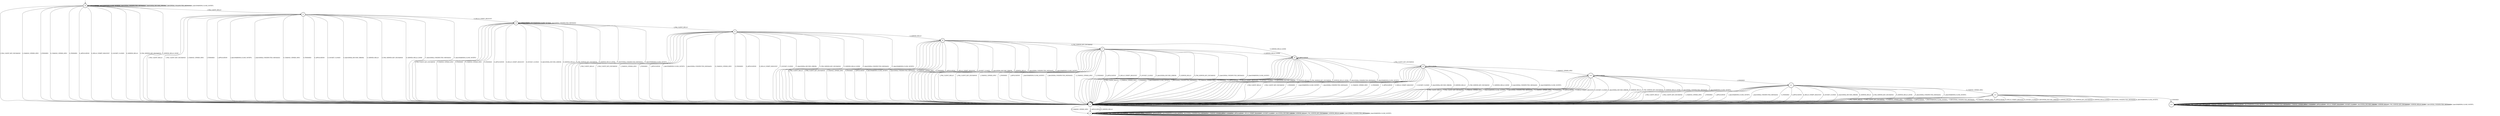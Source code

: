 digraph g {

	s0 [shape="doublecircle" label="s0"];
	s1 [shape="doublecircle" label="s1"];
	s2 [shape="doublecircle" label="s2"];
	s3 [shape="circle" label="s3"];
	s4 [shape="doublecircle" label="s4"];
	s5 [shape="doublecircle" label="s5"];
	s6 [shape="doublecircle" label="s6"];
	s7 [shape="doublecircle" label="s7"];
	s8 [shape="doublecircle" label="s8"];
	s9 [shape="doublecircle" label="s9"];
	s10 [shape="doublecircle" label="s10"];
	s11 [shape="doublecircle" label="s11"];
	s12 [shape="doublecircle" label="s12"];
	s13 [shape="doublecircle" label="s13"];
	s0 -> s1 [label="I_PSK_CLIENT_HELLO"];
	s0 -> s2 [label="I_PSK_CLIENT_KEY_EXCHANGE"];
	s0 -> s2 [label="I_CHANGE_CIPHER_SPEC"];
	s0 -> s2 [label="I_FINISHED"];
	s0 -> s0 [label="I_APPLICATION"];
	s0 -> s0 [label="I_Alert(WARNING,CLOSE_NOTIFY)"];
	s0 -> s0 [label="I_Alert(FATAL,UNEXPECTED_MESSAGE)"];
	s0 -> s2 [label="O_CHANGE_CIPHER_SPEC"];
	s0 -> s2 [label="O_FINISHED"];
	s0 -> s2 [label="O_APPLICATION"];
	s0 -> s2 [label="O_HELLO_VERIFY_REQUEST"];
	s0 -> s2 [label="O_SOCKET_CLOSED"];
	s0 -> s0 [label="O_Alert(FATAL,DECODE_ERROR)"];
	s0 -> s2 [label="O_SERVER_HELLO"];
	s0 -> s2 [label="O_PSK_SERVER_KEY_EXCHANGE"];
	s0 -> s2 [label="O_SERVER_HELLO_DONE"];
	s0 -> s0 [label="O_Alert(FATAL,UNEXPECTED_MESSAGE)"];
	s0 -> s0 [label="O_Alert(WARNING,CLOSE_NOTIFY)"];
	s1 -> s2 [label="I_PSK_CLIENT_HELLO"];
	s1 -> s2 [label="I_PSK_CLIENT_KEY_EXCHANGE"];
	s1 -> s2 [label="I_CHANGE_CIPHER_SPEC"];
	s1 -> s2 [label="I_FINISHED"];
	s1 -> s2 [label="I_APPLICATION"];
	s1 -> s2 [label="I_Alert(WARNING,CLOSE_NOTIFY)"];
	s1 -> s2 [label="I_Alert(FATAL,UNEXPECTED_MESSAGE)"];
	s1 -> s2 [label="O_CHANGE_CIPHER_SPEC"];
	s1 -> s2 [label="O_FINISHED"];
	s1 -> s2 [label="O_APPLICATION"];
	s1 -> s4 [label="O_HELLO_VERIFY_REQUEST"];
	s1 -> s2 [label="O_SOCKET_CLOSED"];
	s1 -> s2 [label="O_Alert(FATAL,DECODE_ERROR)"];
	s1 -> s2 [label="O_SERVER_HELLO"];
	s1 -> s2 [label="O_PSK_SERVER_KEY_EXCHANGE"];
	s1 -> s2 [label="O_SERVER_HELLO_DONE"];
	s1 -> s2 [label="O_Alert(FATAL,UNEXPECTED_MESSAGE)"];
	s1 -> s2 [label="O_Alert(WARNING,CLOSE_NOTIFY)"];
	s2 -> s2 [label="I_PSK_CLIENT_HELLO"];
	s2 -> s2 [label="I_PSK_CLIENT_KEY_EXCHANGE"];
	s2 -> s2 [label="I_CHANGE_CIPHER_SPEC"];
	s2 -> s2 [label="I_FINISHED"];
	s2 -> s2 [label="I_APPLICATION"];
	s2 -> s2 [label="I_Alert(WARNING,CLOSE_NOTIFY)"];
	s2 -> s2 [label="I_Alert(FATAL,UNEXPECTED_MESSAGE)"];
	s2 -> s3 [label="O_CHANGE_CIPHER_SPEC"];
	s2 -> s2 [label="O_FINISHED"];
	s2 -> s3 [label="O_APPLICATION"];
	s2 -> s2 [label="O_HELLO_VERIFY_REQUEST"];
	s2 -> s2 [label="O_SOCKET_CLOSED"];
	s2 -> s2 [label="O_Alert(FATAL,DECODE_ERROR)"];
	s2 -> s3 [label="O_SERVER_HELLO"];
	s2 -> s2 [label="O_PSK_SERVER_KEY_EXCHANGE"];
	s2 -> s2 [label="O_SERVER_HELLO_DONE"];
	s2 -> s2 [label="O_Alert(FATAL,UNEXPECTED_MESSAGE)"];
	s2 -> s2 [label="O_Alert(WARNING,CLOSE_NOTIFY)"];
	s3 -> s3 [label="I_PSK_CLIENT_HELLO"];
	s3 -> s3 [label="I_PSK_CLIENT_KEY_EXCHANGE"];
	s3 -> s3 [label="I_CHANGE_CIPHER_SPEC"];
	s3 -> s3 [label="I_FINISHED"];
	s3 -> s3 [label="I_APPLICATION"];
	s3 -> s3 [label="I_Alert(WARNING,CLOSE_NOTIFY)"];
	s3 -> s3 [label="I_Alert(FATAL,UNEXPECTED_MESSAGE)"];
	s3 -> s3 [label="O_CHANGE_CIPHER_SPEC"];
	s3 -> s3 [label="O_FINISHED"];
	s3 -> s3 [label="O_APPLICATION"];
	s3 -> s3 [label="O_HELLO_VERIFY_REQUEST"];
	s3 -> s3 [label="O_SOCKET_CLOSED"];
	s3 -> s3 [label="O_Alert(FATAL,DECODE_ERROR)"];
	s3 -> s3 [label="O_SERVER_HELLO"];
	s3 -> s3 [label="O_PSK_SERVER_KEY_EXCHANGE"];
	s3 -> s3 [label="O_SERVER_HELLO_DONE"];
	s3 -> s3 [label="O_Alert(FATAL,UNEXPECTED_MESSAGE)"];
	s3 -> s3 [label="O_Alert(WARNING,CLOSE_NOTIFY)"];
	s4 -> s5 [label="I_PSK_CLIENT_HELLO"];
	s4 -> s2 [label="I_PSK_CLIENT_KEY_EXCHANGE"];
	s4 -> s2 [label="I_CHANGE_CIPHER_SPEC"];
	s4 -> s2 [label="I_FINISHED"];
	s4 -> s4 [label="I_APPLICATION"];
	s4 -> s4 [label="I_Alert(WARNING,CLOSE_NOTIFY)"];
	s4 -> s4 [label="I_Alert(FATAL,UNEXPECTED_MESSAGE)"];
	s4 -> s2 [label="O_CHANGE_CIPHER_SPEC"];
	s4 -> s2 [label="O_FINISHED"];
	s4 -> s2 [label="O_APPLICATION"];
	s4 -> s2 [label="O_HELLO_VERIFY_REQUEST"];
	s4 -> s2 [label="O_SOCKET_CLOSED"];
	s4 -> s2 [label="O_Alert(FATAL,DECODE_ERROR)"];
	s4 -> s2 [label="O_SERVER_HELLO"];
	s4 -> s2 [label="O_PSK_SERVER_KEY_EXCHANGE"];
	s4 -> s2 [label="O_SERVER_HELLO_DONE"];
	s4 -> s2 [label="O_Alert(FATAL,UNEXPECTED_MESSAGE)"];
	s4 -> s2 [label="O_Alert(WARNING,CLOSE_NOTIFY)"];
	s5 -> s2 [label="I_PSK_CLIENT_HELLO"];
	s5 -> s2 [label="I_PSK_CLIENT_KEY_EXCHANGE"];
	s5 -> s2 [label="I_CHANGE_CIPHER_SPEC"];
	s5 -> s2 [label="I_FINISHED"];
	s5 -> s2 [label="I_APPLICATION"];
	s5 -> s2 [label="I_Alert(WARNING,CLOSE_NOTIFY)"];
	s5 -> s2 [label="I_Alert(FATAL,UNEXPECTED_MESSAGE)"];
	s5 -> s2 [label="O_CHANGE_CIPHER_SPEC"];
	s5 -> s2 [label="O_FINISHED"];
	s5 -> s2 [label="O_APPLICATION"];
	s5 -> s2 [label="O_HELLO_VERIFY_REQUEST"];
	s5 -> s2 [label="O_SOCKET_CLOSED"];
	s5 -> s2 [label="O_Alert(FATAL,DECODE_ERROR)"];
	s5 -> s6 [label="O_SERVER_HELLO"];
	s5 -> s2 [label="O_PSK_SERVER_KEY_EXCHANGE"];
	s5 -> s2 [label="O_SERVER_HELLO_DONE"];
	s5 -> s2 [label="O_Alert(FATAL,UNEXPECTED_MESSAGE)"];
	s5 -> s2 [label="O_Alert(WARNING,CLOSE_NOTIFY)"];
	s6 -> s2 [label="I_PSK_CLIENT_HELLO"];
	s6 -> s2 [label="I_PSK_CLIENT_KEY_EXCHANGE"];
	s6 -> s2 [label="I_CHANGE_CIPHER_SPEC"];
	s6 -> s2 [label="I_FINISHED"];
	s6 -> s2 [label="I_APPLICATION"];
	s6 -> s2 [label="I_Alert(WARNING,CLOSE_NOTIFY)"];
	s6 -> s2 [label="I_Alert(FATAL,UNEXPECTED_MESSAGE)"];
	s6 -> s2 [label="O_CHANGE_CIPHER_SPEC"];
	s6 -> s2 [label="O_FINISHED"];
	s6 -> s2 [label="O_APPLICATION"];
	s6 -> s2 [label="O_HELLO_VERIFY_REQUEST"];
	s6 -> s2 [label="O_SOCKET_CLOSED"];
	s6 -> s2 [label="O_Alert(FATAL,DECODE_ERROR)"];
	s6 -> s2 [label="O_SERVER_HELLO"];
	s6 -> s7 [label="O_PSK_SERVER_KEY_EXCHANGE"];
	s6 -> s8 [label="O_SERVER_HELLO_DONE"];
	s6 -> s2 [label="O_Alert(FATAL,UNEXPECTED_MESSAGE)"];
	s6 -> s2 [label="O_Alert(WARNING,CLOSE_NOTIFY)"];
	s7 -> s2 [label="I_PSK_CLIENT_HELLO"];
	s7 -> s2 [label="I_PSK_CLIENT_KEY_EXCHANGE"];
	s7 -> s2 [label="I_CHANGE_CIPHER_SPEC"];
	s7 -> s2 [label="I_FINISHED"];
	s7 -> s2 [label="I_APPLICATION"];
	s7 -> s2 [label="I_Alert(WARNING,CLOSE_NOTIFY)"];
	s7 -> s2 [label="I_Alert(FATAL,UNEXPECTED_MESSAGE)"];
	s7 -> s2 [label="O_CHANGE_CIPHER_SPEC"];
	s7 -> s2 [label="O_FINISHED"];
	s7 -> s2 [label="O_APPLICATION"];
	s7 -> s2 [label="O_HELLO_VERIFY_REQUEST"];
	s7 -> s2 [label="O_SOCKET_CLOSED"];
	s7 -> s2 [label="O_Alert(FATAL,DECODE_ERROR)"];
	s7 -> s2 [label="O_SERVER_HELLO"];
	s7 -> s2 [label="O_PSK_SERVER_KEY_EXCHANGE"];
	s7 -> s8 [label="O_SERVER_HELLO_DONE"];
	s7 -> s2 [label="O_Alert(FATAL,UNEXPECTED_MESSAGE)"];
	s7 -> s2 [label="O_Alert(WARNING,CLOSE_NOTIFY)"];
	s8 -> s2 [label="I_PSK_CLIENT_HELLO"];
	s8 -> s9 [label="I_PSK_CLIENT_KEY_EXCHANGE"];
	s8 -> s2 [label="I_CHANGE_CIPHER_SPEC"];
	s8 -> s2 [label="I_FINISHED"];
	s8 -> s8 [label="I_APPLICATION"];
	s8 -> s2 [label="I_Alert(WARNING,CLOSE_NOTIFY)"];
	s8 -> s2 [label="I_Alert(FATAL,UNEXPECTED_MESSAGE)"];
	s8 -> s2 [label="O_CHANGE_CIPHER_SPEC"];
	s8 -> s2 [label="O_FINISHED"];
	s8 -> s2 [label="O_APPLICATION"];
	s8 -> s2 [label="O_HELLO_VERIFY_REQUEST"];
	s8 -> s2 [label="O_SOCKET_CLOSED"];
	s8 -> s2 [label="O_Alert(FATAL,DECODE_ERROR)"];
	s8 -> s2 [label="O_SERVER_HELLO"];
	s8 -> s2 [label="O_PSK_SERVER_KEY_EXCHANGE"];
	s8 -> s2 [label="O_SERVER_HELLO_DONE"];
	s8 -> s2 [label="O_Alert(FATAL,UNEXPECTED_MESSAGE)"];
	s8 -> s2 [label="O_Alert(WARNING,CLOSE_NOTIFY)"];
	s9 -> s2 [label="I_PSK_CLIENT_HELLO"];
	s9 -> s2 [label="I_PSK_CLIENT_KEY_EXCHANGE"];
	s9 -> s10 [label="I_CHANGE_CIPHER_SPEC"];
	s9 -> s2 [label="I_FINISHED"];
	s9 -> s9 [label="I_APPLICATION"];
	s9 -> s2 [label="I_Alert(WARNING,CLOSE_NOTIFY)"];
	s9 -> s2 [label="I_Alert(FATAL,UNEXPECTED_MESSAGE)"];
	s9 -> s2 [label="O_CHANGE_CIPHER_SPEC"];
	s9 -> s2 [label="O_FINISHED"];
	s9 -> s2 [label="O_APPLICATION"];
	s9 -> s2 [label="O_HELLO_VERIFY_REQUEST"];
	s9 -> s2 [label="O_SOCKET_CLOSED"];
	s9 -> s2 [label="O_Alert(FATAL,DECODE_ERROR)"];
	s9 -> s2 [label="O_SERVER_HELLO"];
	s9 -> s2 [label="O_PSK_SERVER_KEY_EXCHANGE"];
	s9 -> s2 [label="O_SERVER_HELLO_DONE"];
	s9 -> s2 [label="O_Alert(FATAL,UNEXPECTED_MESSAGE)"];
	s9 -> s2 [label="O_Alert(WARNING,CLOSE_NOTIFY)"];
	s10 -> s2 [label="I_PSK_CLIENT_HELLO"];
	s10 -> s2 [label="I_PSK_CLIENT_KEY_EXCHANGE"];
	s10 -> s2 [label="I_CHANGE_CIPHER_SPEC"];
	s10 -> s11 [label="I_FINISHED"];
	s10 -> s10 [label="I_APPLICATION"];
	s10 -> s2 [label="I_Alert(WARNING,CLOSE_NOTIFY)"];
	s10 -> s2 [label="I_Alert(FATAL,UNEXPECTED_MESSAGE)"];
	s10 -> s2 [label="O_CHANGE_CIPHER_SPEC"];
	s10 -> s2 [label="O_FINISHED"];
	s10 -> s2 [label="O_APPLICATION"];
	s10 -> s2 [label="O_HELLO_VERIFY_REQUEST"];
	s10 -> s2 [label="O_SOCKET_CLOSED"];
	s10 -> s2 [label="O_Alert(FATAL,DECODE_ERROR)"];
	s10 -> s2 [label="O_SERVER_HELLO"];
	s10 -> s2 [label="O_PSK_SERVER_KEY_EXCHANGE"];
	s10 -> s2 [label="O_SERVER_HELLO_DONE"];
	s10 -> s2 [label="O_Alert(FATAL,UNEXPECTED_MESSAGE)"];
	s10 -> s2 [label="O_Alert(WARNING,CLOSE_NOTIFY)"];
	s11 -> s2 [label="I_PSK_CLIENT_HELLO"];
	s11 -> s2 [label="I_PSK_CLIENT_KEY_EXCHANGE"];
	s11 -> s2 [label="I_CHANGE_CIPHER_SPEC"];
	s11 -> s2 [label="I_FINISHED"];
	s11 -> s2 [label="I_APPLICATION"];
	s11 -> s2 [label="I_Alert(WARNING,CLOSE_NOTIFY)"];
	s11 -> s2 [label="I_Alert(FATAL,UNEXPECTED_MESSAGE)"];
	s11 -> s12 [label="O_CHANGE_CIPHER_SPEC"];
	s11 -> s2 [label="O_FINISHED"];
	s11 -> s2 [label="O_APPLICATION"];
	s11 -> s2 [label="O_HELLO_VERIFY_REQUEST"];
	s11 -> s2 [label="O_SOCKET_CLOSED"];
	s11 -> s2 [label="O_Alert(FATAL,DECODE_ERROR)"];
	s11 -> s2 [label="O_SERVER_HELLO"];
	s11 -> s2 [label="O_PSK_SERVER_KEY_EXCHANGE"];
	s11 -> s2 [label="O_SERVER_HELLO_DONE"];
	s11 -> s2 [label="O_Alert(FATAL,UNEXPECTED_MESSAGE)"];
	s11 -> s2 [label="O_Alert(WARNING,CLOSE_NOTIFY)"];
	s12 -> s2 [label="I_PSK_CLIENT_HELLO"];
	s12 -> s2 [label="I_PSK_CLIENT_KEY_EXCHANGE"];
	s12 -> s2 [label="I_CHANGE_CIPHER_SPEC"];
	s12 -> s2 [label="I_FINISHED"];
	s12 -> s2 [label="I_APPLICATION"];
	s12 -> s2 [label="I_Alert(WARNING,CLOSE_NOTIFY)"];
	s12 -> s2 [label="I_Alert(FATAL,UNEXPECTED_MESSAGE)"];
	s12 -> s2 [label="O_CHANGE_CIPHER_SPEC"];
	s12 -> s13 [label="O_FINISHED"];
	s12 -> s2 [label="O_APPLICATION"];
	s12 -> s2 [label="O_HELLO_VERIFY_REQUEST"];
	s12 -> s2 [label="O_SOCKET_CLOSED"];
	s12 -> s2 [label="O_Alert(FATAL,DECODE_ERROR)"];
	s12 -> s2 [label="O_SERVER_HELLO"];
	s12 -> s2 [label="O_PSK_SERVER_KEY_EXCHANGE"];
	s12 -> s2 [label="O_SERVER_HELLO_DONE"];
	s12 -> s2 [label="O_Alert(FATAL,UNEXPECTED_MESSAGE)"];
	s12 -> s2 [label="O_Alert(WARNING,CLOSE_NOTIFY)"];
	s13 -> s13 [label="I_PSK_CLIENT_HELLO"];
	s13 -> s13 [label="I_PSK_CLIENT_KEY_EXCHANGE"];
	s13 -> s13 [label="I_CHANGE_CIPHER_SPEC"];
	s13 -> s13 [label="I_FINISHED"];
	s13 -> s13 [label="I_APPLICATION"];
	s13 -> s13 [label="I_Alert(WARNING,CLOSE_NOTIFY)"];
	s13 -> s13 [label="I_Alert(FATAL,UNEXPECTED_MESSAGE)"];
	s13 -> s13 [label="O_CHANGE_CIPHER_SPEC"];
	s13 -> s13 [label="O_FINISHED"];
	s13 -> s13 [label="O_APPLICATION"];
	s13 -> s13 [label="O_HELLO_VERIFY_REQUEST"];
	s13 -> s13 [label="O_SOCKET_CLOSED"];
	s13 -> s13 [label="O_Alert(FATAL,DECODE_ERROR)"];
	s13 -> s13 [label="O_SERVER_HELLO"];
	s13 -> s13 [label="O_PSK_SERVER_KEY_EXCHANGE"];
	s13 -> s13 [label="O_SERVER_HELLO_DONE"];
	s13 -> s13 [label="O_Alert(FATAL,UNEXPECTED_MESSAGE)"];
	s13 -> s13 [label="O_Alert(WARNING,CLOSE_NOTIFY)"];

__start0 [label="" shape="none" width="0" height="0"];
__start0 -> s0;

}
